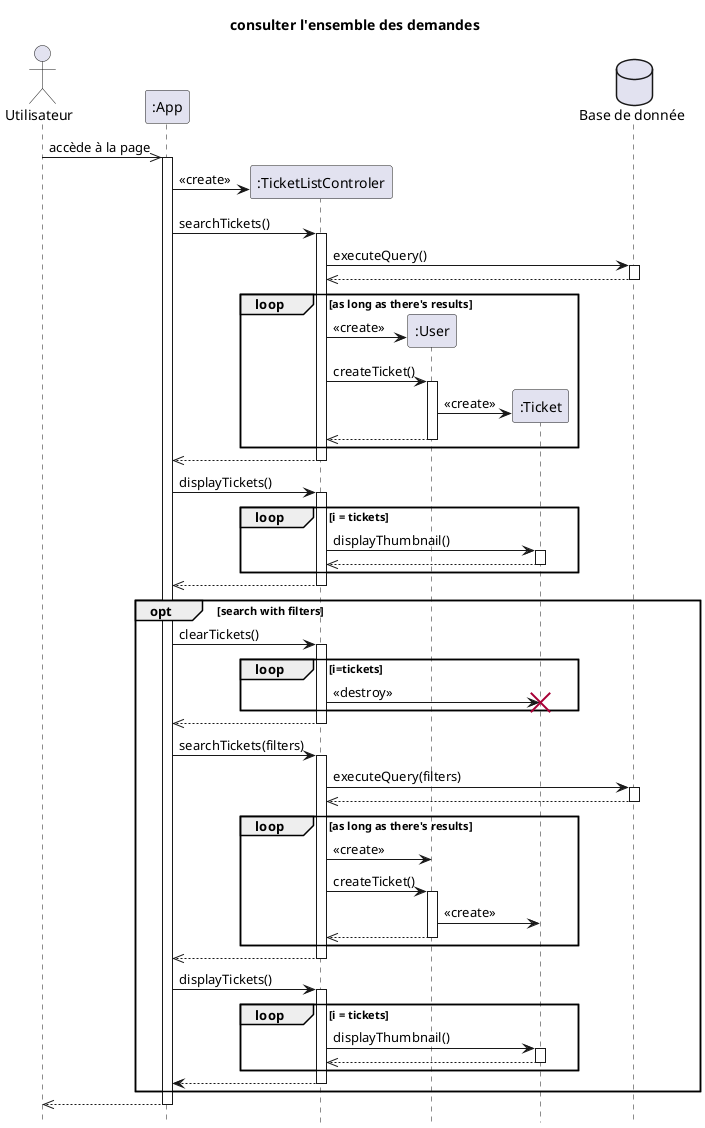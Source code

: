 @startuml consulter l'ensemble des demandes
title consulter l'ensemble des demandes

actor client as "Utilisateur" order 1 
participant app as ":App" order 2 
database bdd as "Base de donnée"  order 6
hide footbox
client ->> app :accède à la page 
activate app
create tlc as ":TicketListControler" order 3
app -> tlc : <<create>>

app -> tlc : searchTickets() 
activate tlc
tlc -> bdd : executeQuery()
activate bdd
tlc <<-- bdd
deactivate bdd

loop as long as there's results
    create user as ":User" order 4
    tlc -> user : <<create>>
    tlc -> user : createTicket()
    activate user
    create ticket as ":Ticket" order 5
    user -> ticket : <<create>>
    tlc <<-- user :
    deactivate user
end
app <<-- tlc
deactivate tlc

app -> tlc : displayTickets()
activate tlc

loop i = tickets
tlc -> ticket : displayThumbnail()
activate ticket
tlc <<-- ticket: 
deactivate ticket
end


app <<-- tlc
deactivate tlc

opt search with filters
    app -> tlc: clearTickets()
    activate tlc
    loop i=tickets
        tlc -> ticket: <<destroy>>
        destroy ticket
    end
    app <<-- tlc
    deactivate tlc

    app -> tlc : searchTickets(filters) 
    activate tlc
    tlc -> bdd : executeQuery(filters)
    activate bdd
    tlc <<-- bdd
    deactivate bdd

    loop as long as there's results
        create user as ":User" order 4
        tlc -> user : <<create>>
        tlc -> user : createTicket()
        activate user
        create ticket as ":Ticket" order 5
        user -> ticket : <<create>>
        tlc <<-- user :
        deactivate user
    end
    app <<-- tlc
    deactivate tlc

    app -> tlc : displayTickets()
    activate tlc
    loop i = tickets
        tlc -> ticket : displayThumbnail()
        activate ticket
        tlc <<-- ticket: 
        deactivate ticket
    end
    
    app <-- tlc
    deactivate tlc
end
client <<-- app
deactivate app

@enduml